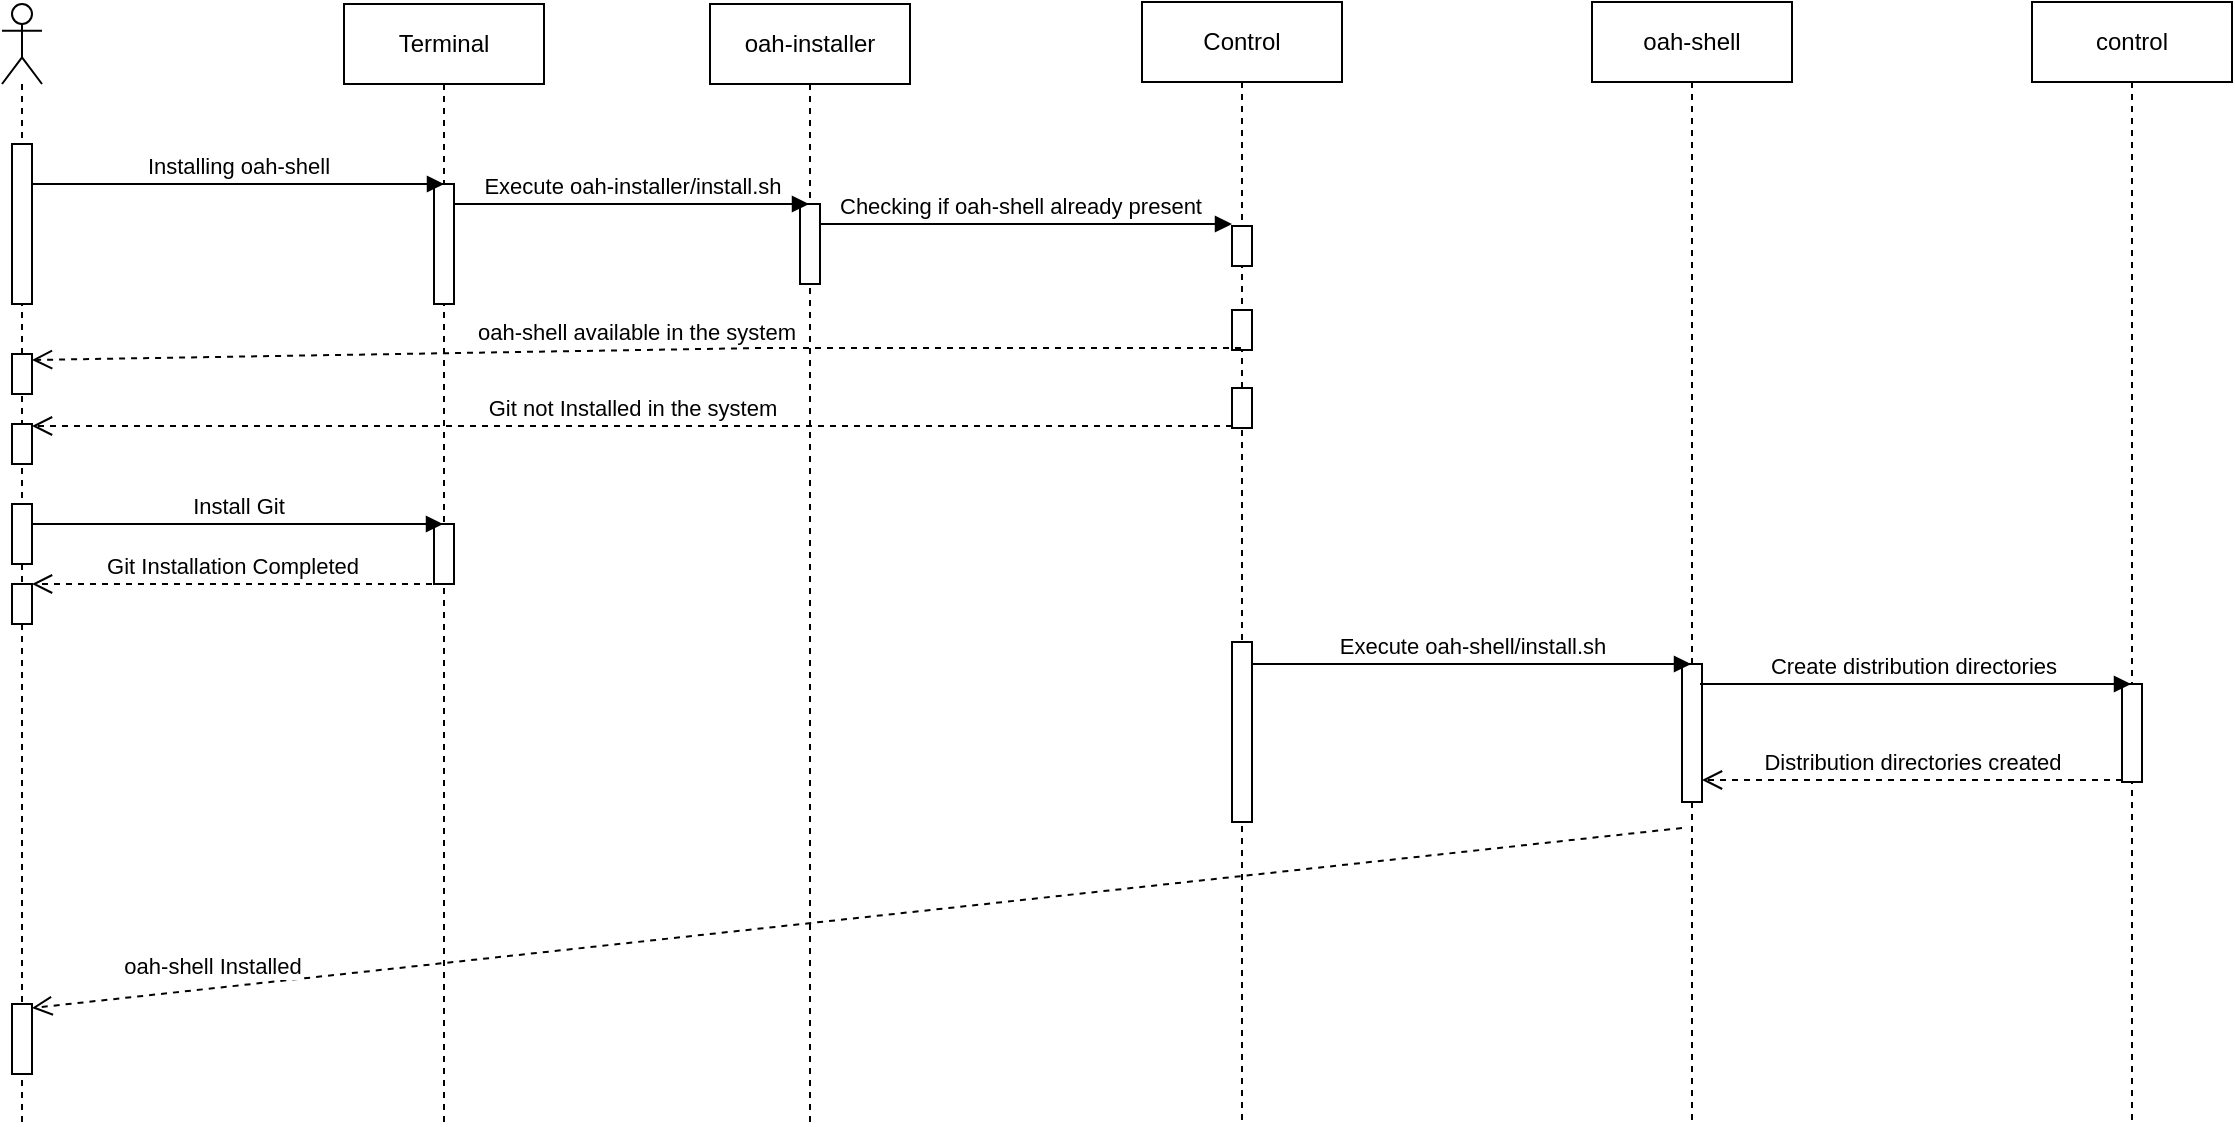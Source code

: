 <mxfile version="22.0.8" type="github">
  <diagram name="Page-1" id="O27ZBOrVGdM2uncm8j3n">
    <mxGraphModel dx="1657" dy="978" grid="1" gridSize="10" guides="1" tooltips="1" connect="1" arrows="1" fold="1" page="1" pageScale="1" pageWidth="827" pageHeight="1169" math="0" shadow="0">
      <root>
        <mxCell id="0" />
        <mxCell id="1" parent="0" />
        <mxCell id="lURQaK-xTq9mNLs6c61o-7" value="Terminal" style="shape=umlLifeline;perimeter=lifelinePerimeter;whiteSpace=wrap;html=1;container=1;dropTarget=0;collapsible=0;recursiveResize=0;outlineConnect=0;portConstraint=eastwest;newEdgeStyle={&quot;curved&quot;:0,&quot;rounded&quot;:0};" vertex="1" parent="1">
          <mxGeometry x="196" y="40" width="100" height="560" as="geometry" />
        </mxCell>
        <mxCell id="lURQaK-xTq9mNLs6c61o-8" value="" style="html=1;points=[[0,0,0,0,5],[0,1,0,0,-5],[1,0,0,0,5],[1,1,0,0,-5]];perimeter=orthogonalPerimeter;outlineConnect=0;targetShapes=umlLifeline;portConstraint=eastwest;newEdgeStyle={&quot;curved&quot;:0,&quot;rounded&quot;:0};" vertex="1" parent="lURQaK-xTq9mNLs6c61o-7">
          <mxGeometry x="45" y="90" width="10" height="60" as="geometry" />
        </mxCell>
        <mxCell id="lURQaK-xTq9mNLs6c61o-34" value="" style="html=1;points=[[0,0,0,0,5],[0,1,0,0,-5],[1,0,0,0,5],[1,1,0,0,-5]];perimeter=orthogonalPerimeter;outlineConnect=0;targetShapes=umlLifeline;portConstraint=eastwest;newEdgeStyle={&quot;curved&quot;:0,&quot;rounded&quot;:0};" vertex="1" parent="lURQaK-xTq9mNLs6c61o-7">
          <mxGeometry x="45" y="260" width="10" height="30" as="geometry" />
        </mxCell>
        <mxCell id="lURQaK-xTq9mNLs6c61o-9" value="Control" style="shape=umlLifeline;perimeter=lifelinePerimeter;whiteSpace=wrap;html=1;container=1;dropTarget=0;collapsible=0;recursiveResize=0;outlineConnect=0;portConstraint=eastwest;newEdgeStyle={&quot;curved&quot;:0,&quot;rounded&quot;:0};" vertex="1" parent="1">
          <mxGeometry x="595" y="39" width="100" height="561" as="geometry" />
        </mxCell>
        <mxCell id="lURQaK-xTq9mNLs6c61o-10" value="" style="html=1;points=[[0,0,0,0,5],[0,1,0,0,-5],[1,0,0,0,5],[1,1,0,0,-5]];perimeter=orthogonalPerimeter;outlineConnect=0;targetShapes=umlLifeline;portConstraint=eastwest;newEdgeStyle={&quot;curved&quot;:0,&quot;rounded&quot;:0};" vertex="1" parent="lURQaK-xTq9mNLs6c61o-9">
          <mxGeometry x="45" y="112" width="10" height="20" as="geometry" />
        </mxCell>
        <mxCell id="lURQaK-xTq9mNLs6c61o-19" value="" style="html=1;points=[[0,0,0,0,5],[0,1,0,0,-5],[1,0,0,0,5],[1,1,0,0,-5]];perimeter=orthogonalPerimeter;outlineConnect=0;targetShapes=umlLifeline;portConstraint=eastwest;newEdgeStyle={&quot;curved&quot;:0,&quot;rounded&quot;:0};" vertex="1" parent="lURQaK-xTq9mNLs6c61o-9">
          <mxGeometry x="45" y="154" width="10" height="20" as="geometry" />
        </mxCell>
        <mxCell id="lURQaK-xTq9mNLs6c61o-23" value="" style="html=1;points=[[0,0,0,0,5],[0,1,0,0,-5],[1,0,0,0,5],[1,1,0,0,-5]];perimeter=orthogonalPerimeter;outlineConnect=0;targetShapes=umlLifeline;portConstraint=eastwest;newEdgeStyle={&quot;curved&quot;:0,&quot;rounded&quot;:0};" vertex="1" parent="lURQaK-xTq9mNLs6c61o-9">
          <mxGeometry x="45" y="193" width="10" height="20" as="geometry" />
        </mxCell>
        <mxCell id="lURQaK-xTq9mNLs6c61o-31" value="" style="html=1;points=[[0,0,0,0,5],[0,1,0,0,-5],[1,0,0,0,5],[1,1,0,0,-5]];perimeter=orthogonalPerimeter;outlineConnect=0;targetShapes=umlLifeline;portConstraint=eastwest;newEdgeStyle={&quot;curved&quot;:0,&quot;rounded&quot;:0};" vertex="1" parent="lURQaK-xTq9mNLs6c61o-9">
          <mxGeometry x="45" y="320" width="10" height="90" as="geometry" />
        </mxCell>
        <mxCell id="lURQaK-xTq9mNLs6c61o-13" value="" style="shape=umlLifeline;perimeter=lifelinePerimeter;whiteSpace=wrap;html=1;container=1;dropTarget=0;collapsible=0;recursiveResize=0;outlineConnect=0;portConstraint=eastwest;newEdgeStyle={&quot;curved&quot;:0,&quot;rounded&quot;:0};participant=umlActor;" vertex="1" parent="1">
          <mxGeometry x="25" y="40" width="20" height="560" as="geometry" />
        </mxCell>
        <mxCell id="lURQaK-xTq9mNLs6c61o-15" value="" style="html=1;points=[[0,0,0,0,5],[0,1,0,0,-5],[1,0,0,0,5],[1,1,0,0,-5]];perimeter=orthogonalPerimeter;outlineConnect=0;targetShapes=umlLifeline;portConstraint=eastwest;newEdgeStyle={&quot;curved&quot;:0,&quot;rounded&quot;:0};" vertex="1" parent="lURQaK-xTq9mNLs6c61o-13">
          <mxGeometry x="5" y="70" width="10" height="80" as="geometry" />
        </mxCell>
        <mxCell id="lURQaK-xTq9mNLs6c61o-22" value="" style="html=1;points=[[0,0,0,0,5],[0,1,0,0,-5],[1,0,0,0,5],[1,1,0,0,-5]];perimeter=orthogonalPerimeter;outlineConnect=0;targetShapes=umlLifeline;portConstraint=eastwest;newEdgeStyle={&quot;curved&quot;:0,&quot;rounded&quot;:0};" vertex="1" parent="lURQaK-xTq9mNLs6c61o-13">
          <mxGeometry x="5" y="175" width="10" height="20" as="geometry" />
        </mxCell>
        <mxCell id="lURQaK-xTq9mNLs6c61o-25" value="" style="html=1;points=[[0,0,0,0,5],[0,1,0,0,-5],[1,0,0,0,5],[1,1,0,0,-5]];perimeter=orthogonalPerimeter;outlineConnect=0;targetShapes=umlLifeline;portConstraint=eastwest;newEdgeStyle={&quot;curved&quot;:0,&quot;rounded&quot;:0};" vertex="1" parent="lURQaK-xTq9mNLs6c61o-13">
          <mxGeometry x="5" y="210" width="10" height="20" as="geometry" />
        </mxCell>
        <mxCell id="lURQaK-xTq9mNLs6c61o-26" value="" style="html=1;points=[[0,0,0,0,5],[0,1,0,0,-5],[1,0,0,0,5],[1,1,0,0,-5]];perimeter=orthogonalPerimeter;outlineConnect=0;targetShapes=umlLifeline;portConstraint=eastwest;newEdgeStyle={&quot;curved&quot;:0,&quot;rounded&quot;:0};" vertex="1" parent="lURQaK-xTq9mNLs6c61o-13">
          <mxGeometry x="5" y="250" width="10" height="30" as="geometry" />
        </mxCell>
        <mxCell id="lURQaK-xTq9mNLs6c61o-28" value="" style="html=1;points=[[0,0,0,0,5],[0,1,0,0,-5],[1,0,0,0,5],[1,1,0,0,-5]];perimeter=orthogonalPerimeter;outlineConnect=0;targetShapes=umlLifeline;portConstraint=eastwest;newEdgeStyle={&quot;curved&quot;:0,&quot;rounded&quot;:0};" vertex="1" parent="lURQaK-xTq9mNLs6c61o-13">
          <mxGeometry x="5" y="290" width="10" height="20" as="geometry" />
        </mxCell>
        <mxCell id="lURQaK-xTq9mNLs6c61o-33" value="" style="html=1;points=[[0,0,0,0,5],[0,1,0,0,-5],[1,0,0,0,5],[1,1,0,0,-5]];perimeter=orthogonalPerimeter;outlineConnect=0;targetShapes=umlLifeline;portConstraint=eastwest;newEdgeStyle={&quot;curved&quot;:0,&quot;rounded&quot;:0};" vertex="1" parent="lURQaK-xTq9mNLs6c61o-13">
          <mxGeometry x="5" y="500" width="10" height="35" as="geometry" />
        </mxCell>
        <mxCell id="lURQaK-xTq9mNLs6c61o-14" value="Installing oah-shell" style="html=1;verticalAlign=bottom;endArrow=block;curved=0;rounded=0;entryX=0.5;entryY=0;entryDx=0;entryDy=0;entryPerimeter=0;" edge="1" parent="1" target="lURQaK-xTq9mNLs6c61o-8">
          <mxGeometry width="80" relative="1" as="geometry">
            <mxPoint x="40" y="130" as="sourcePoint" />
            <mxPoint x="239.5" y="130" as="targetPoint" />
          </mxGeometry>
        </mxCell>
        <mxCell id="lURQaK-xTq9mNLs6c61o-16" value="Checking if oah-shell already present" style="html=1;verticalAlign=bottom;endArrow=block;curved=0;rounded=0;entryX=0;entryY=0;entryDx=0;entryDy=5;entryPerimeter=0;" edge="1" parent="1" source="lURQaK-xTq9mNLs6c61o-36">
          <mxGeometry x="-0.003" width="80" relative="1" as="geometry">
            <mxPoint x="446" y="150" as="sourcePoint" />
            <mxPoint x="640" y="150" as="targetPoint" />
            <mxPoint as="offset" />
          </mxGeometry>
        </mxCell>
        <mxCell id="lURQaK-xTq9mNLs6c61o-20" value="oah-shell available in the system" style="html=1;verticalAlign=bottom;endArrow=open;dashed=1;endSize=8;curved=0;rounded=0;" edge="1" parent="1">
          <mxGeometry relative="1" as="geometry">
            <mxPoint x="644.5" y="212" as="sourcePoint" />
            <mxPoint x="40" y="218" as="targetPoint" />
            <Array as="points">
              <mxPoint x="405" y="212" />
            </Array>
          </mxGeometry>
        </mxCell>
        <mxCell id="lURQaK-xTq9mNLs6c61o-24" value="Git not Installed in the system" style="html=1;verticalAlign=bottom;endArrow=open;dashed=1;endSize=8;curved=0;rounded=0;exitX=0;exitY=1;exitDx=0;exitDy=-5;exitPerimeter=0;" edge="1" parent="1" target="lURQaK-xTq9mNLs6c61o-25">
          <mxGeometry x="0.001" relative="1" as="geometry">
            <mxPoint x="640" y="251" as="sourcePoint" />
            <mxPoint x="40" y="254" as="targetPoint" />
            <mxPoint as="offset" />
          </mxGeometry>
        </mxCell>
        <mxCell id="lURQaK-xTq9mNLs6c61o-27" value="Install Git" style="html=1;verticalAlign=bottom;endArrow=block;curved=0;rounded=0;" edge="1" parent="1" target="lURQaK-xTq9mNLs6c61o-7">
          <mxGeometry width="80" relative="1" as="geometry">
            <mxPoint x="40" y="300" as="sourcePoint" />
            <mxPoint x="120" y="300" as="targetPoint" />
          </mxGeometry>
        </mxCell>
        <mxCell id="lURQaK-xTq9mNLs6c61o-29" value="Git Installation Completed" style="html=1;verticalAlign=bottom;endArrow=open;dashed=1;endSize=8;curved=0;rounded=0;" edge="1" parent="1">
          <mxGeometry relative="1" as="geometry">
            <mxPoint x="240" y="330" as="sourcePoint" />
            <mxPoint x="40" y="330" as="targetPoint" />
            <Array as="points">
              <mxPoint x="150" y="330" />
            </Array>
          </mxGeometry>
        </mxCell>
        <mxCell id="lURQaK-xTq9mNLs6c61o-32" value="oah-shell Installed" style="html=1;verticalAlign=bottom;endArrow=open;dashed=1;endSize=8;curved=0;rounded=0;" edge="1" parent="1">
          <mxGeometry x="0.781" y="-2" relative="1" as="geometry">
            <mxPoint x="865" y="452" as="sourcePoint" />
            <mxPoint x="40" y="542" as="targetPoint" />
            <mxPoint as="offset" />
          </mxGeometry>
        </mxCell>
        <mxCell id="lURQaK-xTq9mNLs6c61o-36" value="oah-installer" style="shape=umlLifeline;perimeter=lifelinePerimeter;whiteSpace=wrap;html=1;container=1;dropTarget=0;collapsible=0;recursiveResize=0;outlineConnect=0;portConstraint=eastwest;newEdgeStyle={&quot;curved&quot;:0,&quot;rounded&quot;:0};" vertex="1" parent="1">
          <mxGeometry x="379" y="40" width="100" height="560" as="geometry" />
        </mxCell>
        <mxCell id="lURQaK-xTq9mNLs6c61o-39" value="" style="html=1;points=[[0,0,0,0,5],[0,1,0,0,-5],[1,0,0,0,5],[1,1,0,0,-5]];perimeter=orthogonalPerimeter;outlineConnect=0;targetShapes=umlLifeline;portConstraint=eastwest;newEdgeStyle={&quot;curved&quot;:0,&quot;rounded&quot;:0};" vertex="1" parent="lURQaK-xTq9mNLs6c61o-36">
          <mxGeometry x="45" y="100" width="10" height="40" as="geometry" />
        </mxCell>
        <mxCell id="lURQaK-xTq9mNLs6c61o-38" value="Execute oah-installer/install.sh" style="html=1;verticalAlign=bottom;endArrow=block;curved=0;rounded=0;exitX=1;exitY=0;exitDx=0;exitDy=5;exitPerimeter=0;" edge="1" parent="1">
          <mxGeometry width="80" relative="1" as="geometry">
            <mxPoint x="251" y="140" as="sourcePoint" />
            <mxPoint x="428.5" y="140" as="targetPoint" />
          </mxGeometry>
        </mxCell>
        <mxCell id="lURQaK-xTq9mNLs6c61o-42" value="oah-shell" style="shape=umlLifeline;perimeter=lifelinePerimeter;whiteSpace=wrap;html=1;container=1;dropTarget=0;collapsible=0;recursiveResize=0;outlineConnect=0;portConstraint=eastwest;newEdgeStyle={&quot;curved&quot;:0,&quot;rounded&quot;:0};" vertex="1" parent="1">
          <mxGeometry x="820" y="39" width="100" height="561" as="geometry" />
        </mxCell>
        <mxCell id="lURQaK-xTq9mNLs6c61o-44" value="" style="html=1;points=[[0,0,0,0,5],[0,1,0,0,-5],[1,0,0,0,5],[1,1,0,0,-5]];perimeter=orthogonalPerimeter;outlineConnect=0;targetShapes=umlLifeline;portConstraint=eastwest;newEdgeStyle={&quot;curved&quot;:0,&quot;rounded&quot;:0};" vertex="1" parent="lURQaK-xTq9mNLs6c61o-42">
          <mxGeometry x="45" y="331" width="10" height="69" as="geometry" />
        </mxCell>
        <mxCell id="lURQaK-xTq9mNLs6c61o-43" value="control" style="shape=umlLifeline;perimeter=lifelinePerimeter;whiteSpace=wrap;html=1;container=1;dropTarget=0;collapsible=0;recursiveResize=0;outlineConnect=0;portConstraint=eastwest;newEdgeStyle={&quot;curved&quot;:0,&quot;rounded&quot;:0};" vertex="1" parent="1">
          <mxGeometry x="1040" y="39" width="100" height="561" as="geometry" />
        </mxCell>
        <mxCell id="lURQaK-xTq9mNLs6c61o-47" value="" style="html=1;points=[[0,0,0,0,5],[0,1,0,0,-5],[1,0,0,0,5],[1,1,0,0,-5]];perimeter=orthogonalPerimeter;outlineConnect=0;targetShapes=umlLifeline;portConstraint=eastwest;newEdgeStyle={&quot;curved&quot;:0,&quot;rounded&quot;:0};" vertex="1" parent="lURQaK-xTq9mNLs6c61o-43">
          <mxGeometry x="45" y="341" width="10" height="49" as="geometry" />
        </mxCell>
        <mxCell id="lURQaK-xTq9mNLs6c61o-45" value="Execute oah-shell/install.sh" style="html=1;verticalAlign=bottom;endArrow=block;curved=0;rounded=0;" edge="1" parent="1" target="lURQaK-xTq9mNLs6c61o-42">
          <mxGeometry width="80" relative="1" as="geometry">
            <mxPoint x="650" y="370" as="sourcePoint" />
            <mxPoint x="730" y="370" as="targetPoint" />
          </mxGeometry>
        </mxCell>
        <mxCell id="lURQaK-xTq9mNLs6c61o-46" value="Create distribution directories&amp;nbsp;" style="html=1;verticalAlign=bottom;endArrow=block;curved=0;rounded=0;" edge="1" parent="1" target="lURQaK-xTq9mNLs6c61o-43">
          <mxGeometry width="80" relative="1" as="geometry">
            <mxPoint x="874" y="380" as="sourcePoint" />
            <mxPoint x="954" y="380" as="targetPoint" />
          </mxGeometry>
        </mxCell>
        <mxCell id="lURQaK-xTq9mNLs6c61o-48" value="Distribution directories created" style="html=1;verticalAlign=bottom;endArrow=open;dashed=1;endSize=8;curved=0;rounded=0;" edge="1" parent="1" target="lURQaK-xTq9mNLs6c61o-44">
          <mxGeometry relative="1" as="geometry">
            <mxPoint x="1085" y="428" as="sourcePoint" />
            <mxPoint x="880" y="428" as="targetPoint" />
          </mxGeometry>
        </mxCell>
      </root>
    </mxGraphModel>
  </diagram>
</mxfile>
